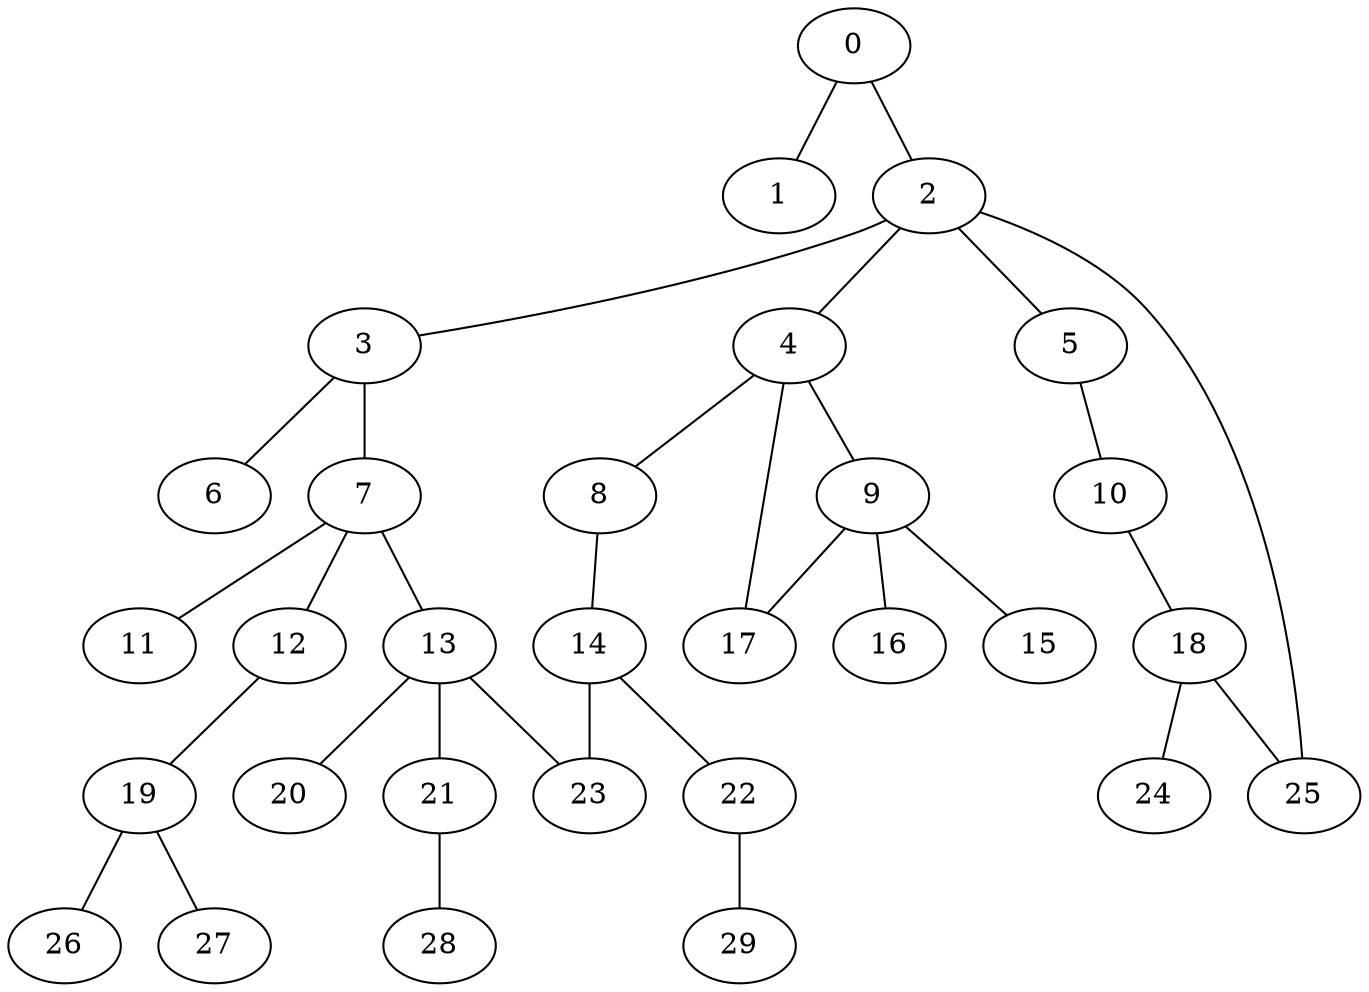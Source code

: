 
graph graphname {
    0 -- 1
0 -- 2
2 -- 3
2 -- 4
2 -- 5
2 -- 25
3 -- 6
3 -- 7
4 -- 8
4 -- 9
4 -- 17
5 -- 10
7 -- 11
7 -- 12
7 -- 13
8 -- 14
9 -- 16
9 -- 17
9 -- 15
10 -- 18
12 -- 19
13 -- 20
13 -- 21
13 -- 23
14 -- 22
14 -- 23
18 -- 24
18 -- 25
19 -- 26
19 -- 27
21 -- 28
22 -- 29

}
